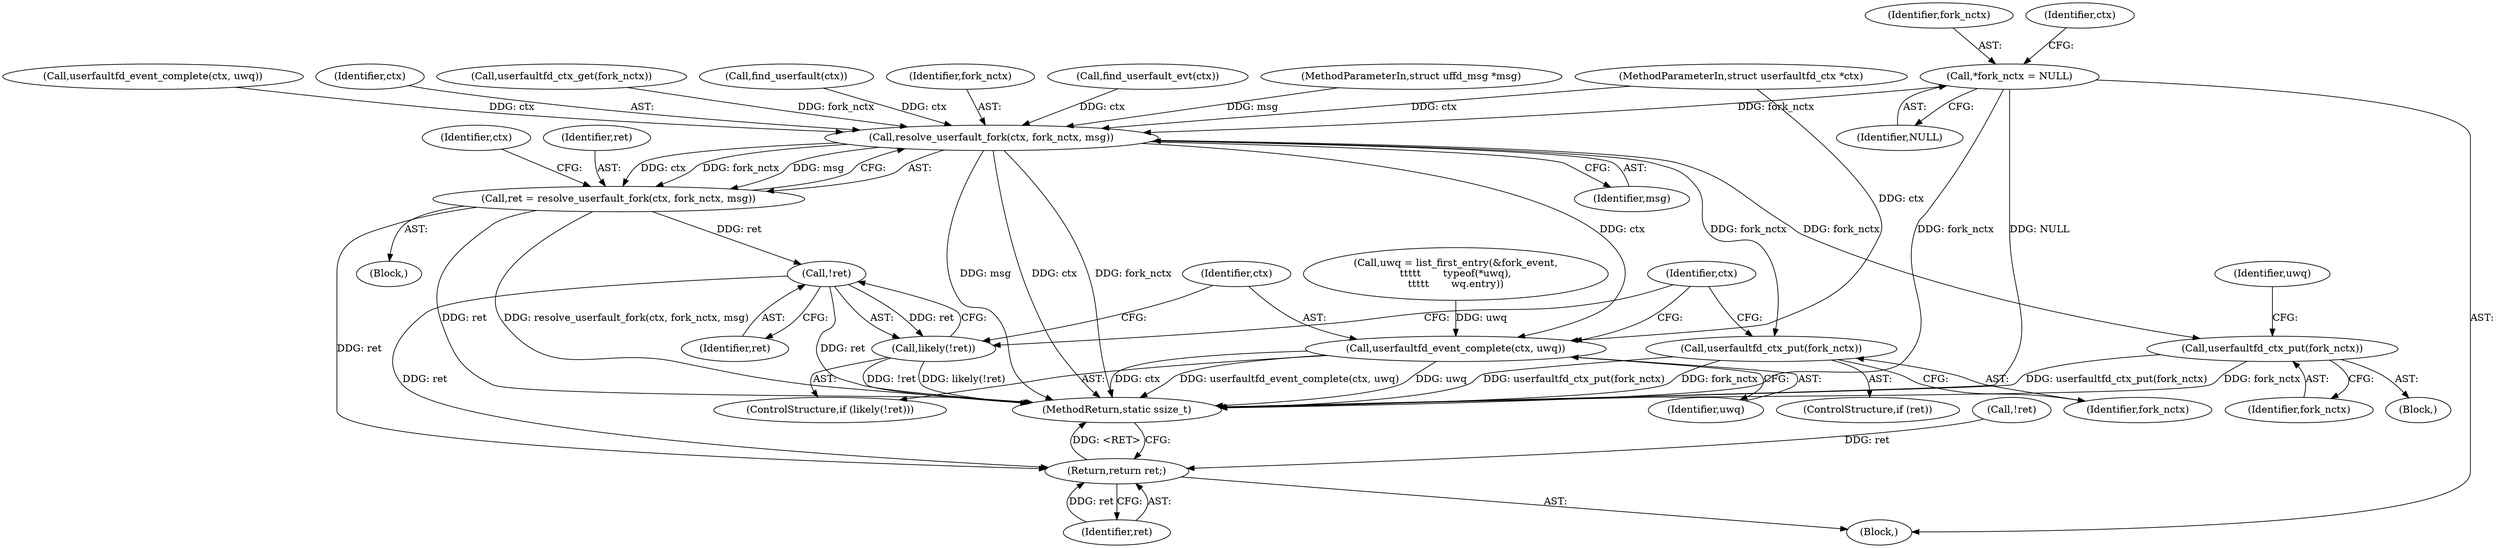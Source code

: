 digraph "0_linux_384632e67e0829deb8015ee6ad916b180049d252@pointer" {
"1000123" [label="(Call,*fork_nctx = NULL)"];
"1000355" [label="(Call,resolve_userfault_fork(ctx, fork_nctx, msg))"];
"1000353" [label="(Call,ret = resolve_userfault_fork(ctx, fork_nctx, msg))"];
"1000403" [label="(Call,!ret)"];
"1000402" [label="(Call,likely(!ret))"];
"1000421" [label="(Return,return ret;)"];
"1000372" [label="(Call,userfaultfd_ctx_put(fork_nctx))"];
"1000405" [label="(Call,userfaultfd_event_complete(ctx, uwq))"];
"1000412" [label="(Call,userfaultfd_ctx_put(fork_nctx))"];
"1000114" [label="(Block,)"];
"1000410" [label="(ControlStructure,if (ret))"];
"1000217" [label="(Call,find_userfault_evt(ctx))"];
"1000123" [label="(Call,*fork_nctx = NULL)"];
"1000113" [label="(MethodParameterIn,struct uffd_msg *msg)"];
"1000355" [label="(Call,resolve_userfault_fork(ctx, fork_nctx, msg))"];
"1000125" [label="(Identifier,NULL)"];
"1000274" [label="(Call,userfaultfd_event_complete(ctx, uwq))"];
"1000422" [label="(Identifier,ret)"];
"1000413" [label="(Identifier,fork_nctx)"];
"1000374" [label="(Call,uwq = list_first_entry(&fork_event,\n\t\t\t\t\t       typeof(*uwq),\n\t\t\t\t\t       wq.entry))"];
"1000405" [label="(Call,userfaultfd_event_complete(ctx, uwq))"];
"1000423" [label="(MethodReturn,static ssize_t)"];
"1000358" [label="(Identifier,msg)"];
"1000418" [label="(Identifier,ctx)"];
"1000356" [label="(Identifier,ctx)"];
"1000357" [label="(Identifier,fork_nctx)"];
"1000111" [label="(MethodParameterIn,struct userfaultfd_ctx *ctx)"];
"1000345" [label="(Call,!ret)"];
"1000261" [label="(Call,userfaultfd_ctx_get(fork_nctx))"];
"1000124" [label="(Identifier,fork_nctx)"];
"1000403" [label="(Call,!ret)"];
"1000354" [label="(Identifier,ret)"];
"1000375" [label="(Identifier,uwq)"];
"1000371" [label="(Block,)"];
"1000421" [label="(Return,return ret;)"];
"1000404" [label="(Identifier,ret)"];
"1000372" [label="(Call,userfaultfd_ctx_put(fork_nctx))"];
"1000412" [label="(Call,userfaultfd_ctx_put(fork_nctx))"];
"1000363" [label="(Identifier,ctx)"];
"1000373" [label="(Identifier,fork_nctx)"];
"1000153" [label="(Call,find_userfault(ctx))"];
"1000353" [label="(Call,ret = resolve_userfault_fork(ctx, fork_nctx, msg))"];
"1000352" [label="(Block,)"];
"1000402" [label="(Call,likely(!ret))"];
"1000407" [label="(Identifier,uwq)"];
"1000406" [label="(Identifier,ctx)"];
"1000130" [label="(Identifier,ctx)"];
"1000401" [label="(ControlStructure,if (likely(!ret)))"];
"1000123" -> "1000114"  [label="AST: "];
"1000123" -> "1000125"  [label="CFG: "];
"1000124" -> "1000123"  [label="AST: "];
"1000125" -> "1000123"  [label="AST: "];
"1000130" -> "1000123"  [label="CFG: "];
"1000123" -> "1000423"  [label="DDG: NULL"];
"1000123" -> "1000423"  [label="DDG: fork_nctx"];
"1000123" -> "1000355"  [label="DDG: fork_nctx"];
"1000355" -> "1000353"  [label="AST: "];
"1000355" -> "1000358"  [label="CFG: "];
"1000356" -> "1000355"  [label="AST: "];
"1000357" -> "1000355"  [label="AST: "];
"1000358" -> "1000355"  [label="AST: "];
"1000353" -> "1000355"  [label="CFG: "];
"1000355" -> "1000423"  [label="DDG: ctx"];
"1000355" -> "1000423"  [label="DDG: fork_nctx"];
"1000355" -> "1000423"  [label="DDG: msg"];
"1000355" -> "1000353"  [label="DDG: ctx"];
"1000355" -> "1000353"  [label="DDG: fork_nctx"];
"1000355" -> "1000353"  [label="DDG: msg"];
"1000274" -> "1000355"  [label="DDG: ctx"];
"1000217" -> "1000355"  [label="DDG: ctx"];
"1000153" -> "1000355"  [label="DDG: ctx"];
"1000111" -> "1000355"  [label="DDG: ctx"];
"1000261" -> "1000355"  [label="DDG: fork_nctx"];
"1000113" -> "1000355"  [label="DDG: msg"];
"1000355" -> "1000372"  [label="DDG: fork_nctx"];
"1000355" -> "1000405"  [label="DDG: ctx"];
"1000355" -> "1000412"  [label="DDG: fork_nctx"];
"1000353" -> "1000352"  [label="AST: "];
"1000354" -> "1000353"  [label="AST: "];
"1000363" -> "1000353"  [label="CFG: "];
"1000353" -> "1000423"  [label="DDG: ret"];
"1000353" -> "1000423"  [label="DDG: resolve_userfault_fork(ctx, fork_nctx, msg)"];
"1000353" -> "1000403"  [label="DDG: ret"];
"1000353" -> "1000421"  [label="DDG: ret"];
"1000403" -> "1000402"  [label="AST: "];
"1000403" -> "1000404"  [label="CFG: "];
"1000404" -> "1000403"  [label="AST: "];
"1000402" -> "1000403"  [label="CFG: "];
"1000403" -> "1000423"  [label="DDG: ret"];
"1000403" -> "1000402"  [label="DDG: ret"];
"1000403" -> "1000421"  [label="DDG: ret"];
"1000402" -> "1000401"  [label="AST: "];
"1000406" -> "1000402"  [label="CFG: "];
"1000418" -> "1000402"  [label="CFG: "];
"1000402" -> "1000423"  [label="DDG: likely(!ret)"];
"1000402" -> "1000423"  [label="DDG: !ret"];
"1000421" -> "1000114"  [label="AST: "];
"1000421" -> "1000422"  [label="CFG: "];
"1000422" -> "1000421"  [label="AST: "];
"1000423" -> "1000421"  [label="CFG: "];
"1000421" -> "1000423"  [label="DDG: <RET>"];
"1000422" -> "1000421"  [label="DDG: ret"];
"1000345" -> "1000421"  [label="DDG: ret"];
"1000372" -> "1000371"  [label="AST: "];
"1000372" -> "1000373"  [label="CFG: "];
"1000373" -> "1000372"  [label="AST: "];
"1000375" -> "1000372"  [label="CFG: "];
"1000372" -> "1000423"  [label="DDG: fork_nctx"];
"1000372" -> "1000423"  [label="DDG: userfaultfd_ctx_put(fork_nctx)"];
"1000405" -> "1000401"  [label="AST: "];
"1000405" -> "1000407"  [label="CFG: "];
"1000406" -> "1000405"  [label="AST: "];
"1000407" -> "1000405"  [label="AST: "];
"1000418" -> "1000405"  [label="CFG: "];
"1000405" -> "1000423"  [label="DDG: userfaultfd_event_complete(ctx, uwq)"];
"1000405" -> "1000423"  [label="DDG: uwq"];
"1000405" -> "1000423"  [label="DDG: ctx"];
"1000111" -> "1000405"  [label="DDG: ctx"];
"1000374" -> "1000405"  [label="DDG: uwq"];
"1000412" -> "1000410"  [label="AST: "];
"1000412" -> "1000413"  [label="CFG: "];
"1000413" -> "1000412"  [label="AST: "];
"1000418" -> "1000412"  [label="CFG: "];
"1000412" -> "1000423"  [label="DDG: userfaultfd_ctx_put(fork_nctx)"];
"1000412" -> "1000423"  [label="DDG: fork_nctx"];
}
